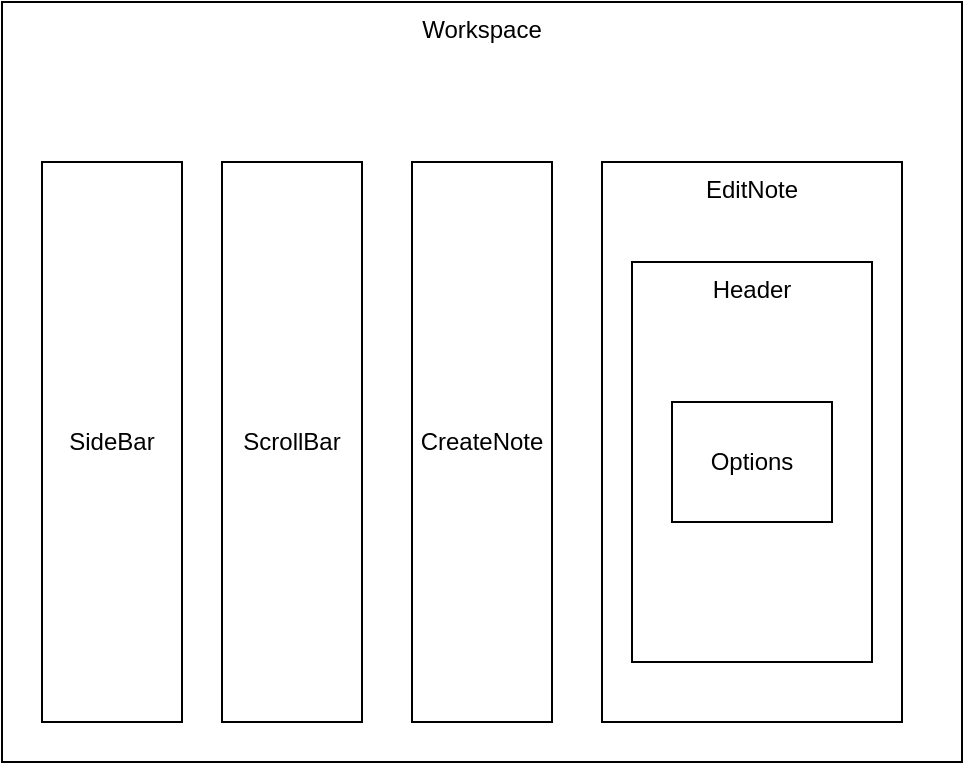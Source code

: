 <mxfile>
    <diagram id="XAoSIZgahHsXjcm3SAfe" name="Page-1">
        <mxGraphModel dx="819" dy="595" grid="1" gridSize="10" guides="1" tooltips="1" connect="1" arrows="1" fold="1" page="1" pageScale="1" pageWidth="827" pageHeight="1169" math="0" shadow="0">
            <root>
                <mxCell id="0"/>
                <mxCell id="1" parent="0"/>
                <mxCell id="2" value="Workspace" style="rounded=0;whiteSpace=wrap;html=1;verticalAlign=top;" vertex="1" parent="1">
                    <mxGeometry x="40" y="40" width="480" height="380" as="geometry"/>
                </mxCell>
                <mxCell id="4" value="ScrollBar" style="rounded=0;whiteSpace=wrap;html=1;" vertex="1" parent="1">
                    <mxGeometry x="150" y="120" width="70" height="280" as="geometry"/>
                </mxCell>
                <mxCell id="5" value="CreateNote" style="rounded=0;whiteSpace=wrap;html=1;" vertex="1" parent="1">
                    <mxGeometry x="245" y="120" width="70" height="280" as="geometry"/>
                </mxCell>
                <mxCell id="6" value="SideBar" style="rounded=0;whiteSpace=wrap;html=1;" vertex="1" parent="1">
                    <mxGeometry x="60" y="120" width="70" height="280" as="geometry"/>
                </mxCell>
                <mxCell id="7" value="EditNote" style="rounded=0;whiteSpace=wrap;html=1;verticalAlign=top;" vertex="1" parent="1">
                    <mxGeometry x="340" y="120" width="150" height="280" as="geometry"/>
                </mxCell>
                <mxCell id="8" value="Header" style="rounded=0;whiteSpace=wrap;html=1;verticalAlign=top;" vertex="1" parent="1">
                    <mxGeometry x="355" y="170" width="120" height="200" as="geometry"/>
                </mxCell>
                <mxCell id="9" value="Options" style="rounded=0;whiteSpace=wrap;html=1;" vertex="1" parent="1">
                    <mxGeometry x="375" y="240" width="80" height="60" as="geometry"/>
                </mxCell>
            </root>
        </mxGraphModel>
    </diagram>
</mxfile>